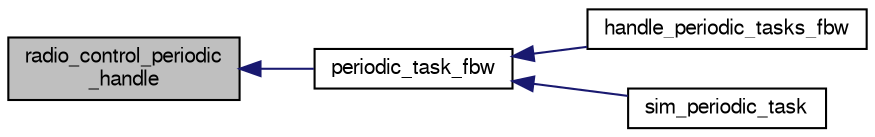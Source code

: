 digraph "radio_control_periodic_handle"
{
  edge [fontname="FreeSans",fontsize="10",labelfontname="FreeSans",labelfontsize="10"];
  node [fontname="FreeSans",fontsize="10",shape=record];
  rankdir="LR";
  Node1 [label="radio_control_periodic\l_handle",height=0.2,width=0.4,color="black", fillcolor="grey75", style="filled", fontcolor="black"];
  Node1 -> Node2 [dir="back",color="midnightblue",fontsize="10",style="solid",fontname="FreeSans"];
  Node2 [label="periodic_task_fbw",height=0.2,width=0.4,color="black", fillcolor="white", style="filled",URL="$fixedwing_2main__fbw_8h.html#a02fb7014646db38d7d3bca6a12719f15"];
  Node2 -> Node3 [dir="back",color="midnightblue",fontsize="10",style="solid",fontname="FreeSans"];
  Node3 [label="handle_periodic_tasks_fbw",height=0.2,width=0.4,color="black", fillcolor="white", style="filled",URL="$fixedwing_2main__fbw_8h.html#acde595dfd297c51b2737fcb70a2f8fd2"];
  Node2 -> Node4 [dir="back",color="midnightblue",fontsize="10",style="solid",fontname="FreeSans"];
  Node4 [label="sim_periodic_task",height=0.2,width=0.4,color="black", fillcolor="white", style="filled",URL="$sim__ap_8c.html#a4f982dacbb35ccfc3e0fcaa64156a2a0"];
}
